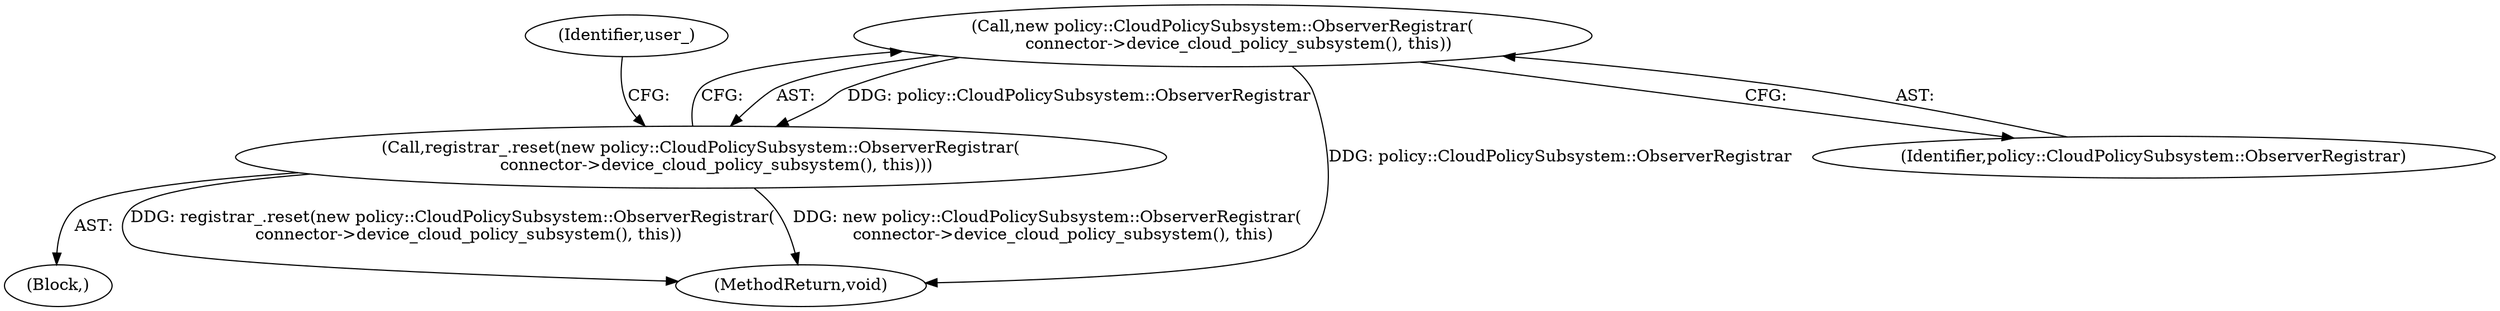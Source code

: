 digraph "0_Chrome_244c78b3f737f2cacab2d212801b0524cbcc3a7b_1@API" {
"1000126" [label="(Call,new policy::CloudPolicySubsystem::ObserverRegistrar(\n      connector->device_cloud_policy_subsystem(), this))"];
"1000125" [label="(Call,registrar_.reset(new policy::CloudPolicySubsystem::ObserverRegistrar(\n      connector->device_cloud_policy_subsystem(), this)))"];
"1000126" [label="(Call,new policy::CloudPolicySubsystem::ObserverRegistrar(\n      connector->device_cloud_policy_subsystem(), this))"];
"1000103" [label="(Block,)"];
"1000129" [label="(Identifier,user_)"];
"1000125" [label="(Call,registrar_.reset(new policy::CloudPolicySubsystem::ObserverRegistrar(\n      connector->device_cloud_policy_subsystem(), this)))"];
"1000127" [label="(Identifier,policy::CloudPolicySubsystem::ObserverRegistrar)"];
"1000132" [label="(MethodReturn,void)"];
"1000126" -> "1000125"  [label="AST: "];
"1000126" -> "1000127"  [label="CFG: "];
"1000127" -> "1000126"  [label="AST: "];
"1000125" -> "1000126"  [label="CFG: "];
"1000126" -> "1000132"  [label="DDG: policy::CloudPolicySubsystem::ObserverRegistrar"];
"1000126" -> "1000125"  [label="DDG: policy::CloudPolicySubsystem::ObserverRegistrar"];
"1000125" -> "1000103"  [label="AST: "];
"1000129" -> "1000125"  [label="CFG: "];
"1000125" -> "1000132"  [label="DDG: registrar_.reset(new policy::CloudPolicySubsystem::ObserverRegistrar(\n      connector->device_cloud_policy_subsystem(), this))"];
"1000125" -> "1000132"  [label="DDG: new policy::CloudPolicySubsystem::ObserverRegistrar(\n      connector->device_cloud_policy_subsystem(), this)"];
}
